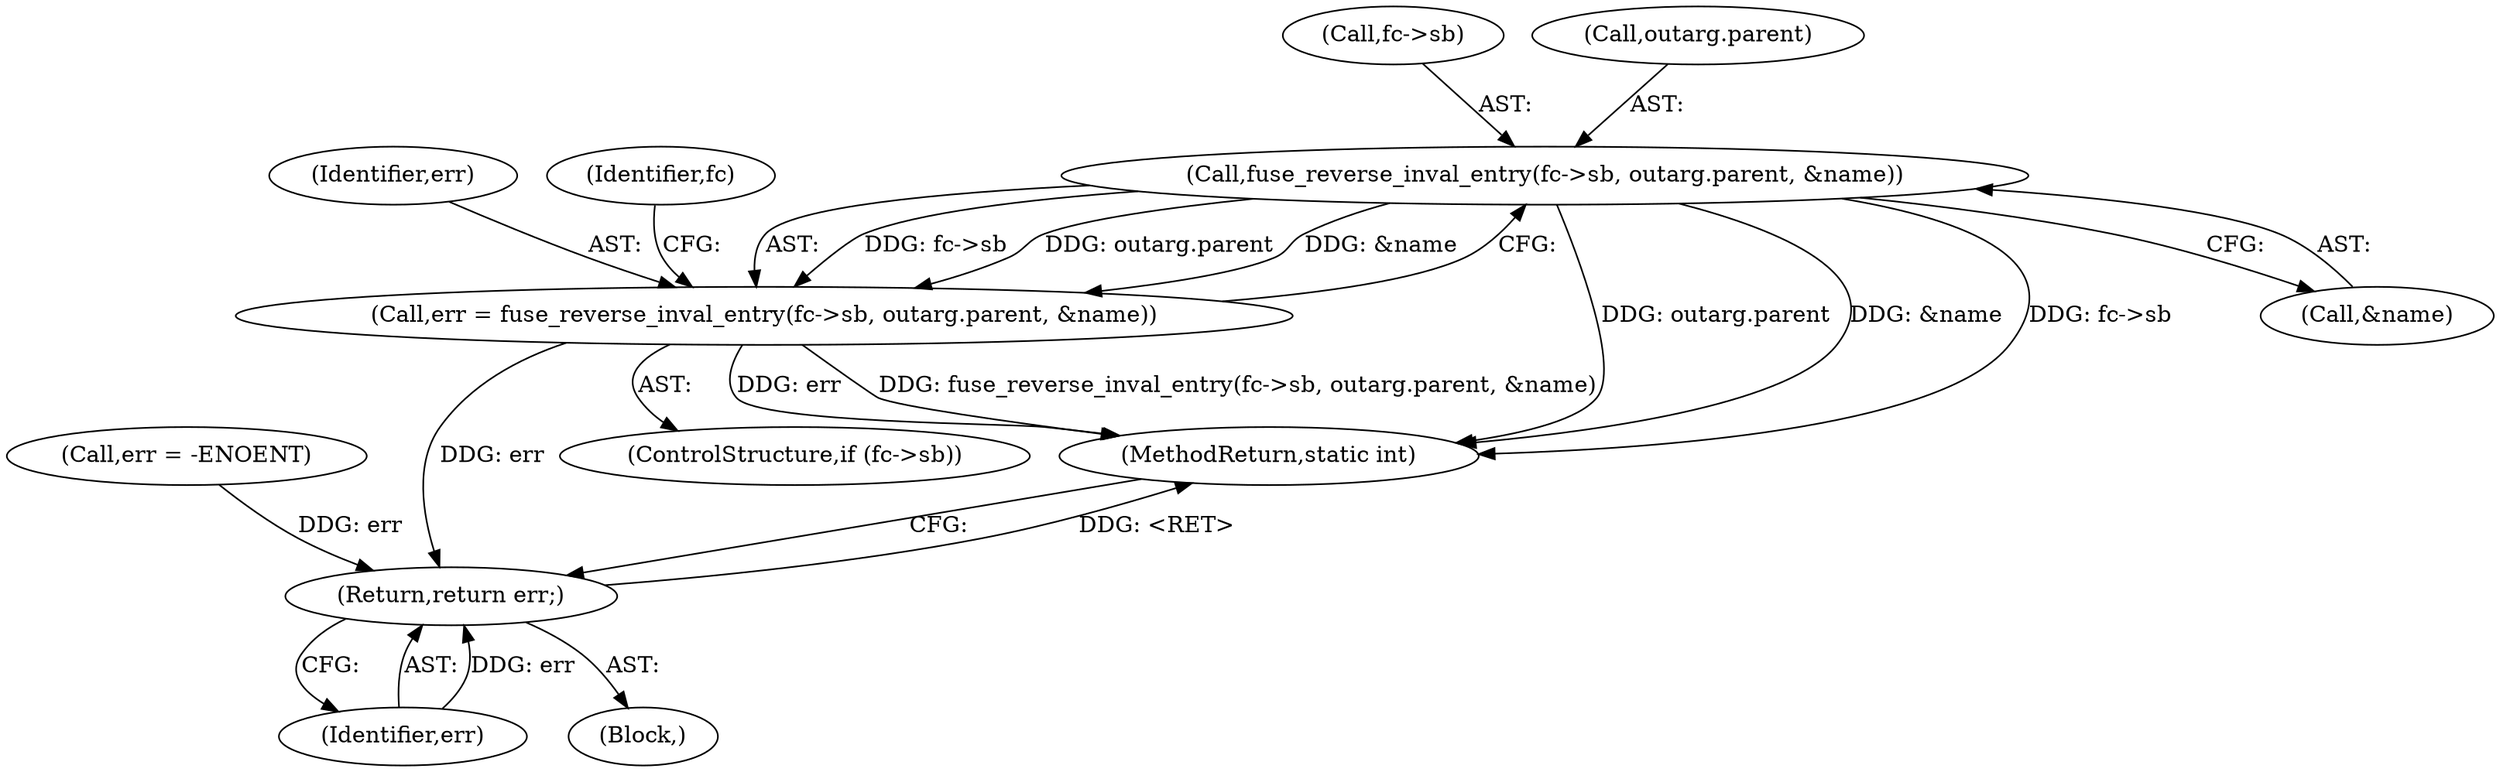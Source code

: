 digraph "0_linux_c2183d1e9b3f313dd8ba2b1b0197c8d9fb86a7ae@pointer" {
"1000232" [label="(Call,fuse_reverse_inval_entry(fc->sb, outarg.parent, &name))"];
"1000230" [label="(Call,err = fuse_reverse_inval_entry(fc->sb, outarg.parent, &name))"];
"1000248" [label="(Return,return err;)"];
"1000249" [label="(Identifier,err)"];
"1000226" [label="(ControlStructure,if (fc->sb))"];
"1000257" [label="(MethodReturn,static int)"];
"1000233" [label="(Call,fc->sb)"];
"1000248" [label="(Return,return err;)"];
"1000236" [label="(Call,outarg.parent)"];
"1000231" [label="(Identifier,err)"];
"1000239" [label="(Call,&name)"];
"1000244" [label="(Identifier,fc)"];
"1000104" [label="(Block,)"];
"1000230" [label="(Call,err = fuse_reverse_inval_entry(fc->sb, outarg.parent, &name))"];
"1000222" [label="(Call,err = -ENOENT)"];
"1000232" [label="(Call,fuse_reverse_inval_entry(fc->sb, outarg.parent, &name))"];
"1000232" -> "1000230"  [label="AST: "];
"1000232" -> "1000239"  [label="CFG: "];
"1000233" -> "1000232"  [label="AST: "];
"1000236" -> "1000232"  [label="AST: "];
"1000239" -> "1000232"  [label="AST: "];
"1000230" -> "1000232"  [label="CFG: "];
"1000232" -> "1000257"  [label="DDG: outarg.parent"];
"1000232" -> "1000257"  [label="DDG: &name"];
"1000232" -> "1000257"  [label="DDG: fc->sb"];
"1000232" -> "1000230"  [label="DDG: fc->sb"];
"1000232" -> "1000230"  [label="DDG: outarg.parent"];
"1000232" -> "1000230"  [label="DDG: &name"];
"1000230" -> "1000226"  [label="AST: "];
"1000231" -> "1000230"  [label="AST: "];
"1000244" -> "1000230"  [label="CFG: "];
"1000230" -> "1000257"  [label="DDG: err"];
"1000230" -> "1000257"  [label="DDG: fuse_reverse_inval_entry(fc->sb, outarg.parent, &name)"];
"1000230" -> "1000248"  [label="DDG: err"];
"1000248" -> "1000104"  [label="AST: "];
"1000248" -> "1000249"  [label="CFG: "];
"1000249" -> "1000248"  [label="AST: "];
"1000257" -> "1000248"  [label="CFG: "];
"1000248" -> "1000257"  [label="DDG: <RET>"];
"1000249" -> "1000248"  [label="DDG: err"];
"1000222" -> "1000248"  [label="DDG: err"];
}

